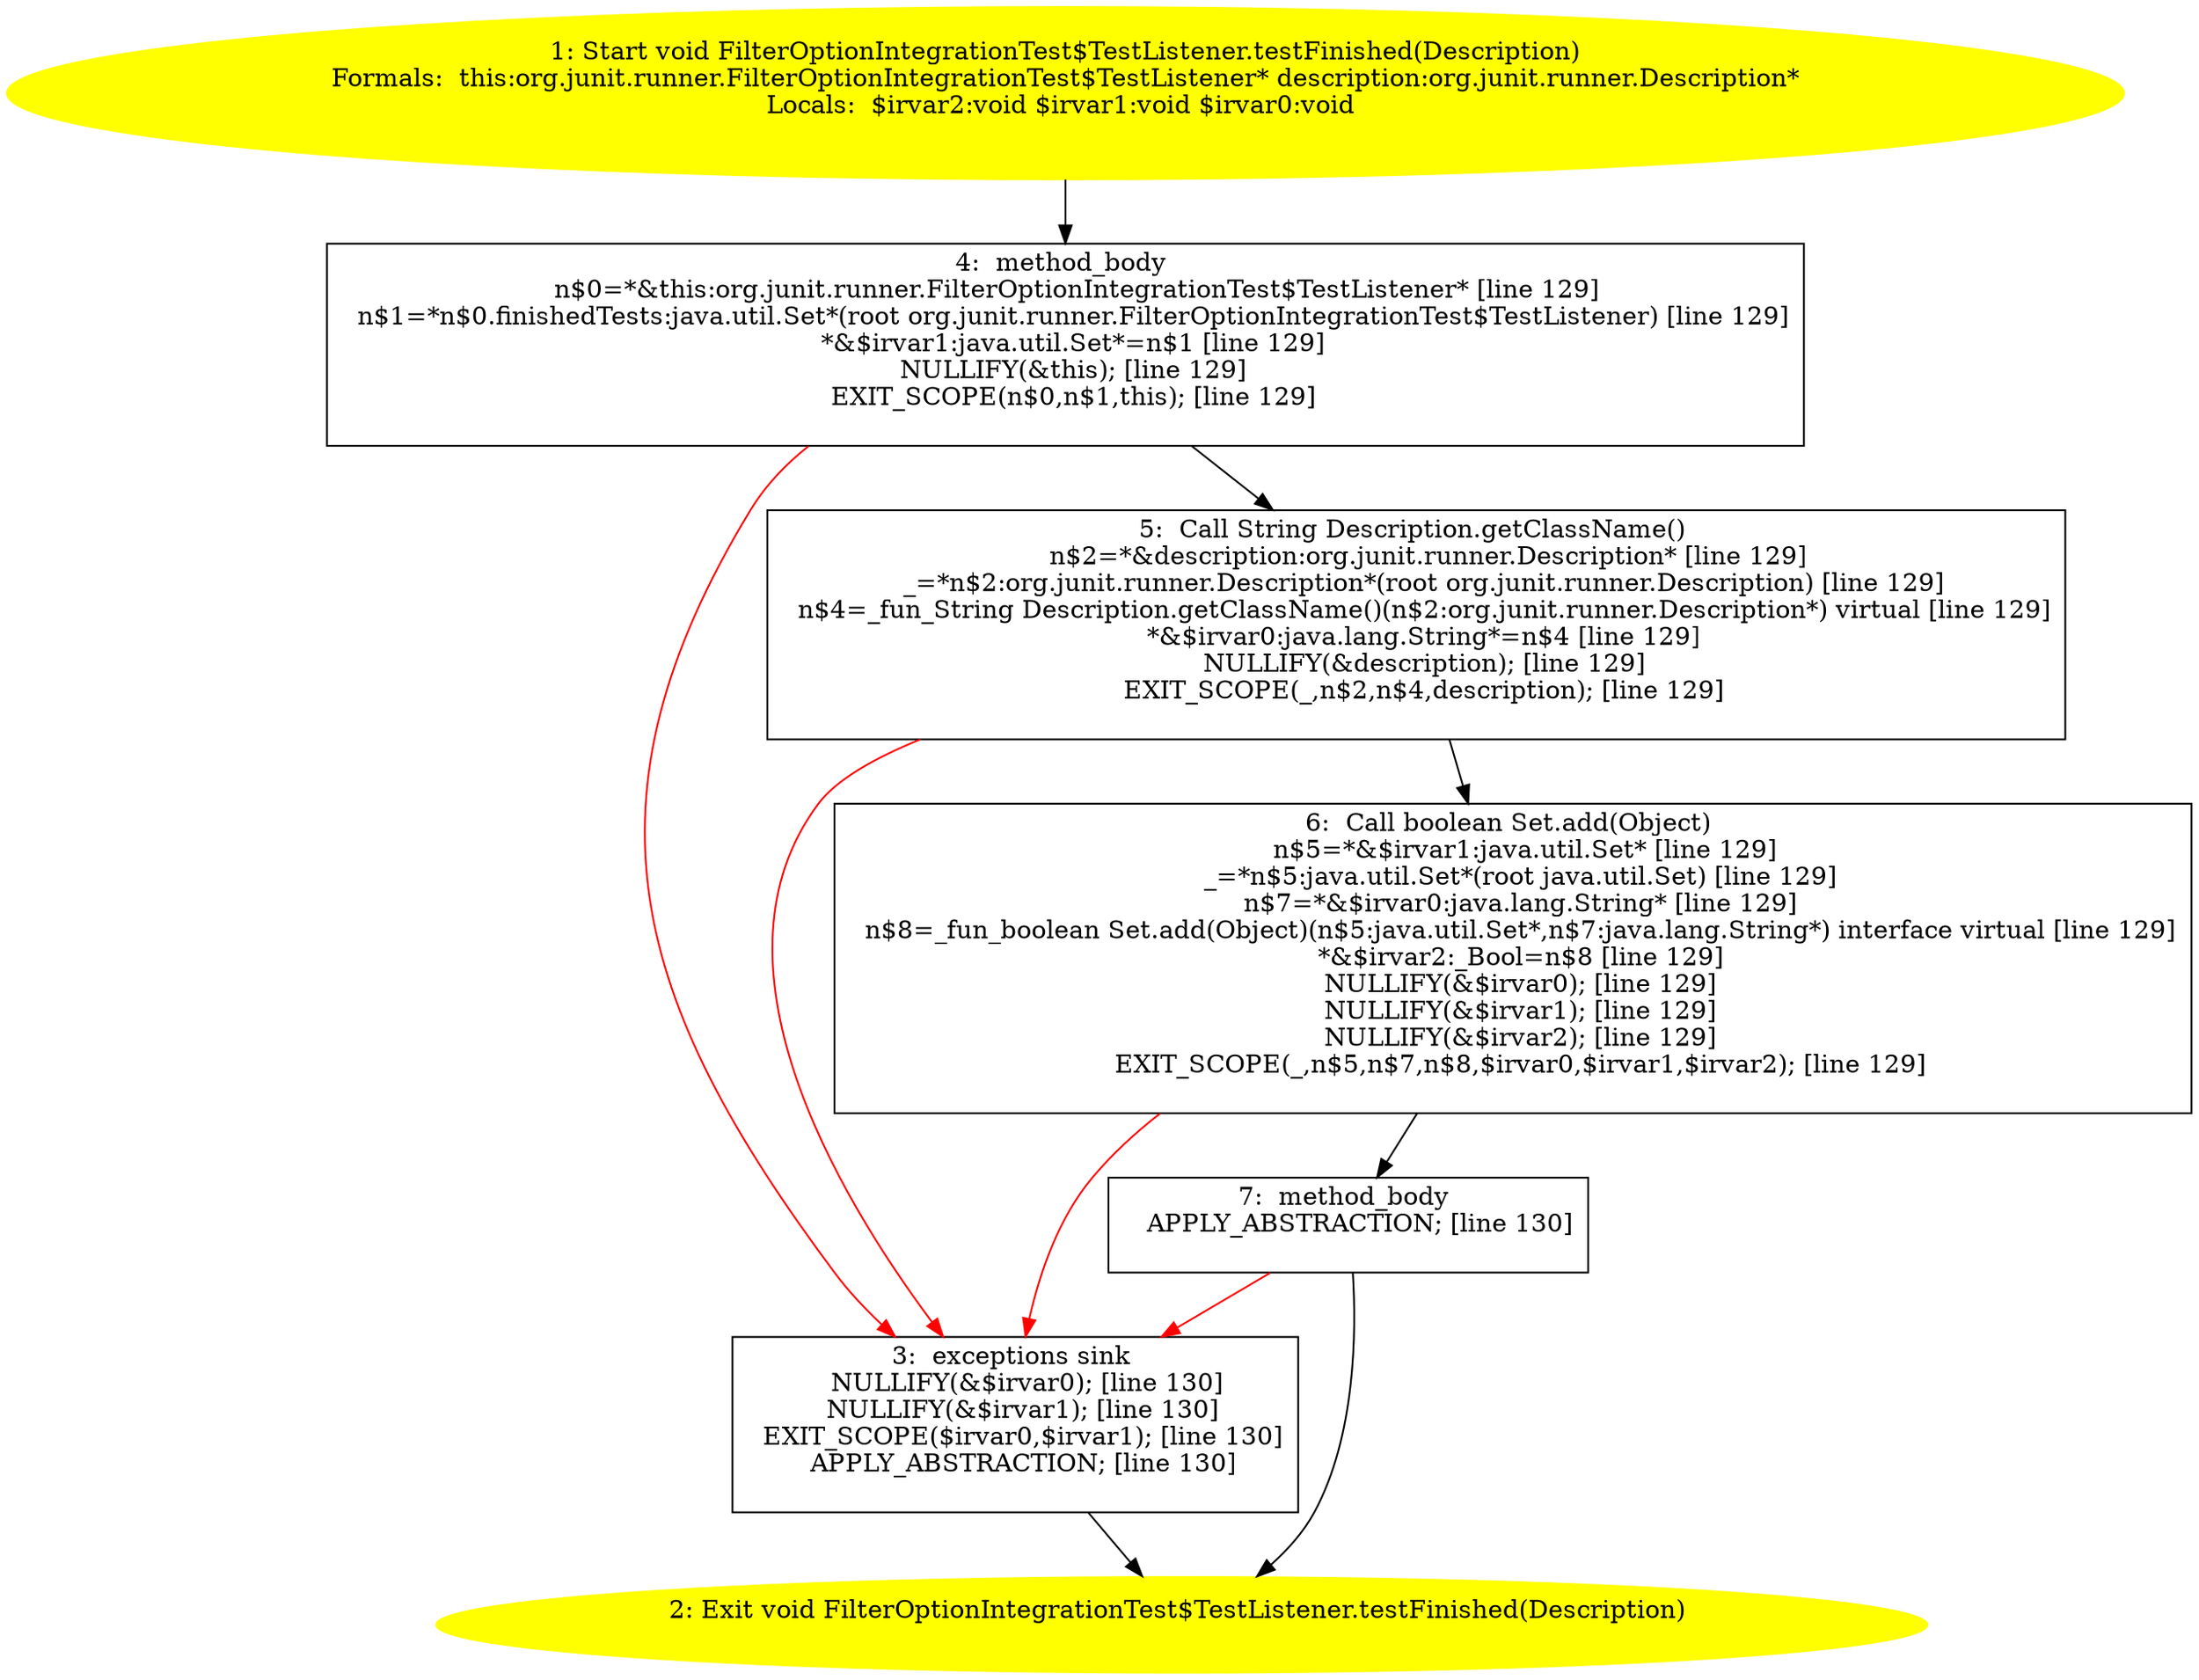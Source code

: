 /* @generated */
digraph cfg {
"org.junit.runner.FilterOptionIntegrationTest$TestListener.testFinished(org.junit.runner.Description).ae07328ef92f13a7709a522425adb6a2_1" [label="1: Start void FilterOptionIntegrationTest$TestListener.testFinished(Description)\nFormals:  this:org.junit.runner.FilterOptionIntegrationTest$TestListener* description:org.junit.runner.Description*\nLocals:  $irvar2:void $irvar1:void $irvar0:void \n  " color=yellow style=filled]
	

	 "org.junit.runner.FilterOptionIntegrationTest$TestListener.testFinished(org.junit.runner.Description).ae07328ef92f13a7709a522425adb6a2_1" -> "org.junit.runner.FilterOptionIntegrationTest$TestListener.testFinished(org.junit.runner.Description).ae07328ef92f13a7709a522425adb6a2_4" ;
"org.junit.runner.FilterOptionIntegrationTest$TestListener.testFinished(org.junit.runner.Description).ae07328ef92f13a7709a522425adb6a2_2" [label="2: Exit void FilterOptionIntegrationTest$TestListener.testFinished(Description) \n  " color=yellow style=filled]
	

"org.junit.runner.FilterOptionIntegrationTest$TestListener.testFinished(org.junit.runner.Description).ae07328ef92f13a7709a522425adb6a2_3" [label="3:  exceptions sink \n   NULLIFY(&$irvar0); [line 130]\n  NULLIFY(&$irvar1); [line 130]\n  EXIT_SCOPE($irvar0,$irvar1); [line 130]\n  APPLY_ABSTRACTION; [line 130]\n " shape="box"]
	

	 "org.junit.runner.FilterOptionIntegrationTest$TestListener.testFinished(org.junit.runner.Description).ae07328ef92f13a7709a522425adb6a2_3" -> "org.junit.runner.FilterOptionIntegrationTest$TestListener.testFinished(org.junit.runner.Description).ae07328ef92f13a7709a522425adb6a2_2" ;
"org.junit.runner.FilterOptionIntegrationTest$TestListener.testFinished(org.junit.runner.Description).ae07328ef92f13a7709a522425adb6a2_4" [label="4:  method_body \n   n$0=*&this:org.junit.runner.FilterOptionIntegrationTest$TestListener* [line 129]\n  n$1=*n$0.finishedTests:java.util.Set*(root org.junit.runner.FilterOptionIntegrationTest$TestListener) [line 129]\n  *&$irvar1:java.util.Set*=n$1 [line 129]\n  NULLIFY(&this); [line 129]\n  EXIT_SCOPE(n$0,n$1,this); [line 129]\n " shape="box"]
	

	 "org.junit.runner.FilterOptionIntegrationTest$TestListener.testFinished(org.junit.runner.Description).ae07328ef92f13a7709a522425adb6a2_4" -> "org.junit.runner.FilterOptionIntegrationTest$TestListener.testFinished(org.junit.runner.Description).ae07328ef92f13a7709a522425adb6a2_5" ;
	 "org.junit.runner.FilterOptionIntegrationTest$TestListener.testFinished(org.junit.runner.Description).ae07328ef92f13a7709a522425adb6a2_4" -> "org.junit.runner.FilterOptionIntegrationTest$TestListener.testFinished(org.junit.runner.Description).ae07328ef92f13a7709a522425adb6a2_3" [color="red" ];
"org.junit.runner.FilterOptionIntegrationTest$TestListener.testFinished(org.junit.runner.Description).ae07328ef92f13a7709a522425adb6a2_5" [label="5:  Call String Description.getClassName() \n   n$2=*&description:org.junit.runner.Description* [line 129]\n  _=*n$2:org.junit.runner.Description*(root org.junit.runner.Description) [line 129]\n  n$4=_fun_String Description.getClassName()(n$2:org.junit.runner.Description*) virtual [line 129]\n  *&$irvar0:java.lang.String*=n$4 [line 129]\n  NULLIFY(&description); [line 129]\n  EXIT_SCOPE(_,n$2,n$4,description); [line 129]\n " shape="box"]
	

	 "org.junit.runner.FilterOptionIntegrationTest$TestListener.testFinished(org.junit.runner.Description).ae07328ef92f13a7709a522425adb6a2_5" -> "org.junit.runner.FilterOptionIntegrationTest$TestListener.testFinished(org.junit.runner.Description).ae07328ef92f13a7709a522425adb6a2_6" ;
	 "org.junit.runner.FilterOptionIntegrationTest$TestListener.testFinished(org.junit.runner.Description).ae07328ef92f13a7709a522425adb6a2_5" -> "org.junit.runner.FilterOptionIntegrationTest$TestListener.testFinished(org.junit.runner.Description).ae07328ef92f13a7709a522425adb6a2_3" [color="red" ];
"org.junit.runner.FilterOptionIntegrationTest$TestListener.testFinished(org.junit.runner.Description).ae07328ef92f13a7709a522425adb6a2_6" [label="6:  Call boolean Set.add(Object) \n   n$5=*&$irvar1:java.util.Set* [line 129]\n  _=*n$5:java.util.Set*(root java.util.Set) [line 129]\n  n$7=*&$irvar0:java.lang.String* [line 129]\n  n$8=_fun_boolean Set.add(Object)(n$5:java.util.Set*,n$7:java.lang.String*) interface virtual [line 129]\n  *&$irvar2:_Bool=n$8 [line 129]\n  NULLIFY(&$irvar0); [line 129]\n  NULLIFY(&$irvar1); [line 129]\n  NULLIFY(&$irvar2); [line 129]\n  EXIT_SCOPE(_,n$5,n$7,n$8,$irvar0,$irvar1,$irvar2); [line 129]\n " shape="box"]
	

	 "org.junit.runner.FilterOptionIntegrationTest$TestListener.testFinished(org.junit.runner.Description).ae07328ef92f13a7709a522425adb6a2_6" -> "org.junit.runner.FilterOptionIntegrationTest$TestListener.testFinished(org.junit.runner.Description).ae07328ef92f13a7709a522425adb6a2_7" ;
	 "org.junit.runner.FilterOptionIntegrationTest$TestListener.testFinished(org.junit.runner.Description).ae07328ef92f13a7709a522425adb6a2_6" -> "org.junit.runner.FilterOptionIntegrationTest$TestListener.testFinished(org.junit.runner.Description).ae07328ef92f13a7709a522425adb6a2_3" [color="red" ];
"org.junit.runner.FilterOptionIntegrationTest$TestListener.testFinished(org.junit.runner.Description).ae07328ef92f13a7709a522425adb6a2_7" [label="7:  method_body \n   APPLY_ABSTRACTION; [line 130]\n " shape="box"]
	

	 "org.junit.runner.FilterOptionIntegrationTest$TestListener.testFinished(org.junit.runner.Description).ae07328ef92f13a7709a522425adb6a2_7" -> "org.junit.runner.FilterOptionIntegrationTest$TestListener.testFinished(org.junit.runner.Description).ae07328ef92f13a7709a522425adb6a2_2" ;
	 "org.junit.runner.FilterOptionIntegrationTest$TestListener.testFinished(org.junit.runner.Description).ae07328ef92f13a7709a522425adb6a2_7" -> "org.junit.runner.FilterOptionIntegrationTest$TestListener.testFinished(org.junit.runner.Description).ae07328ef92f13a7709a522425adb6a2_3" [color="red" ];
}
